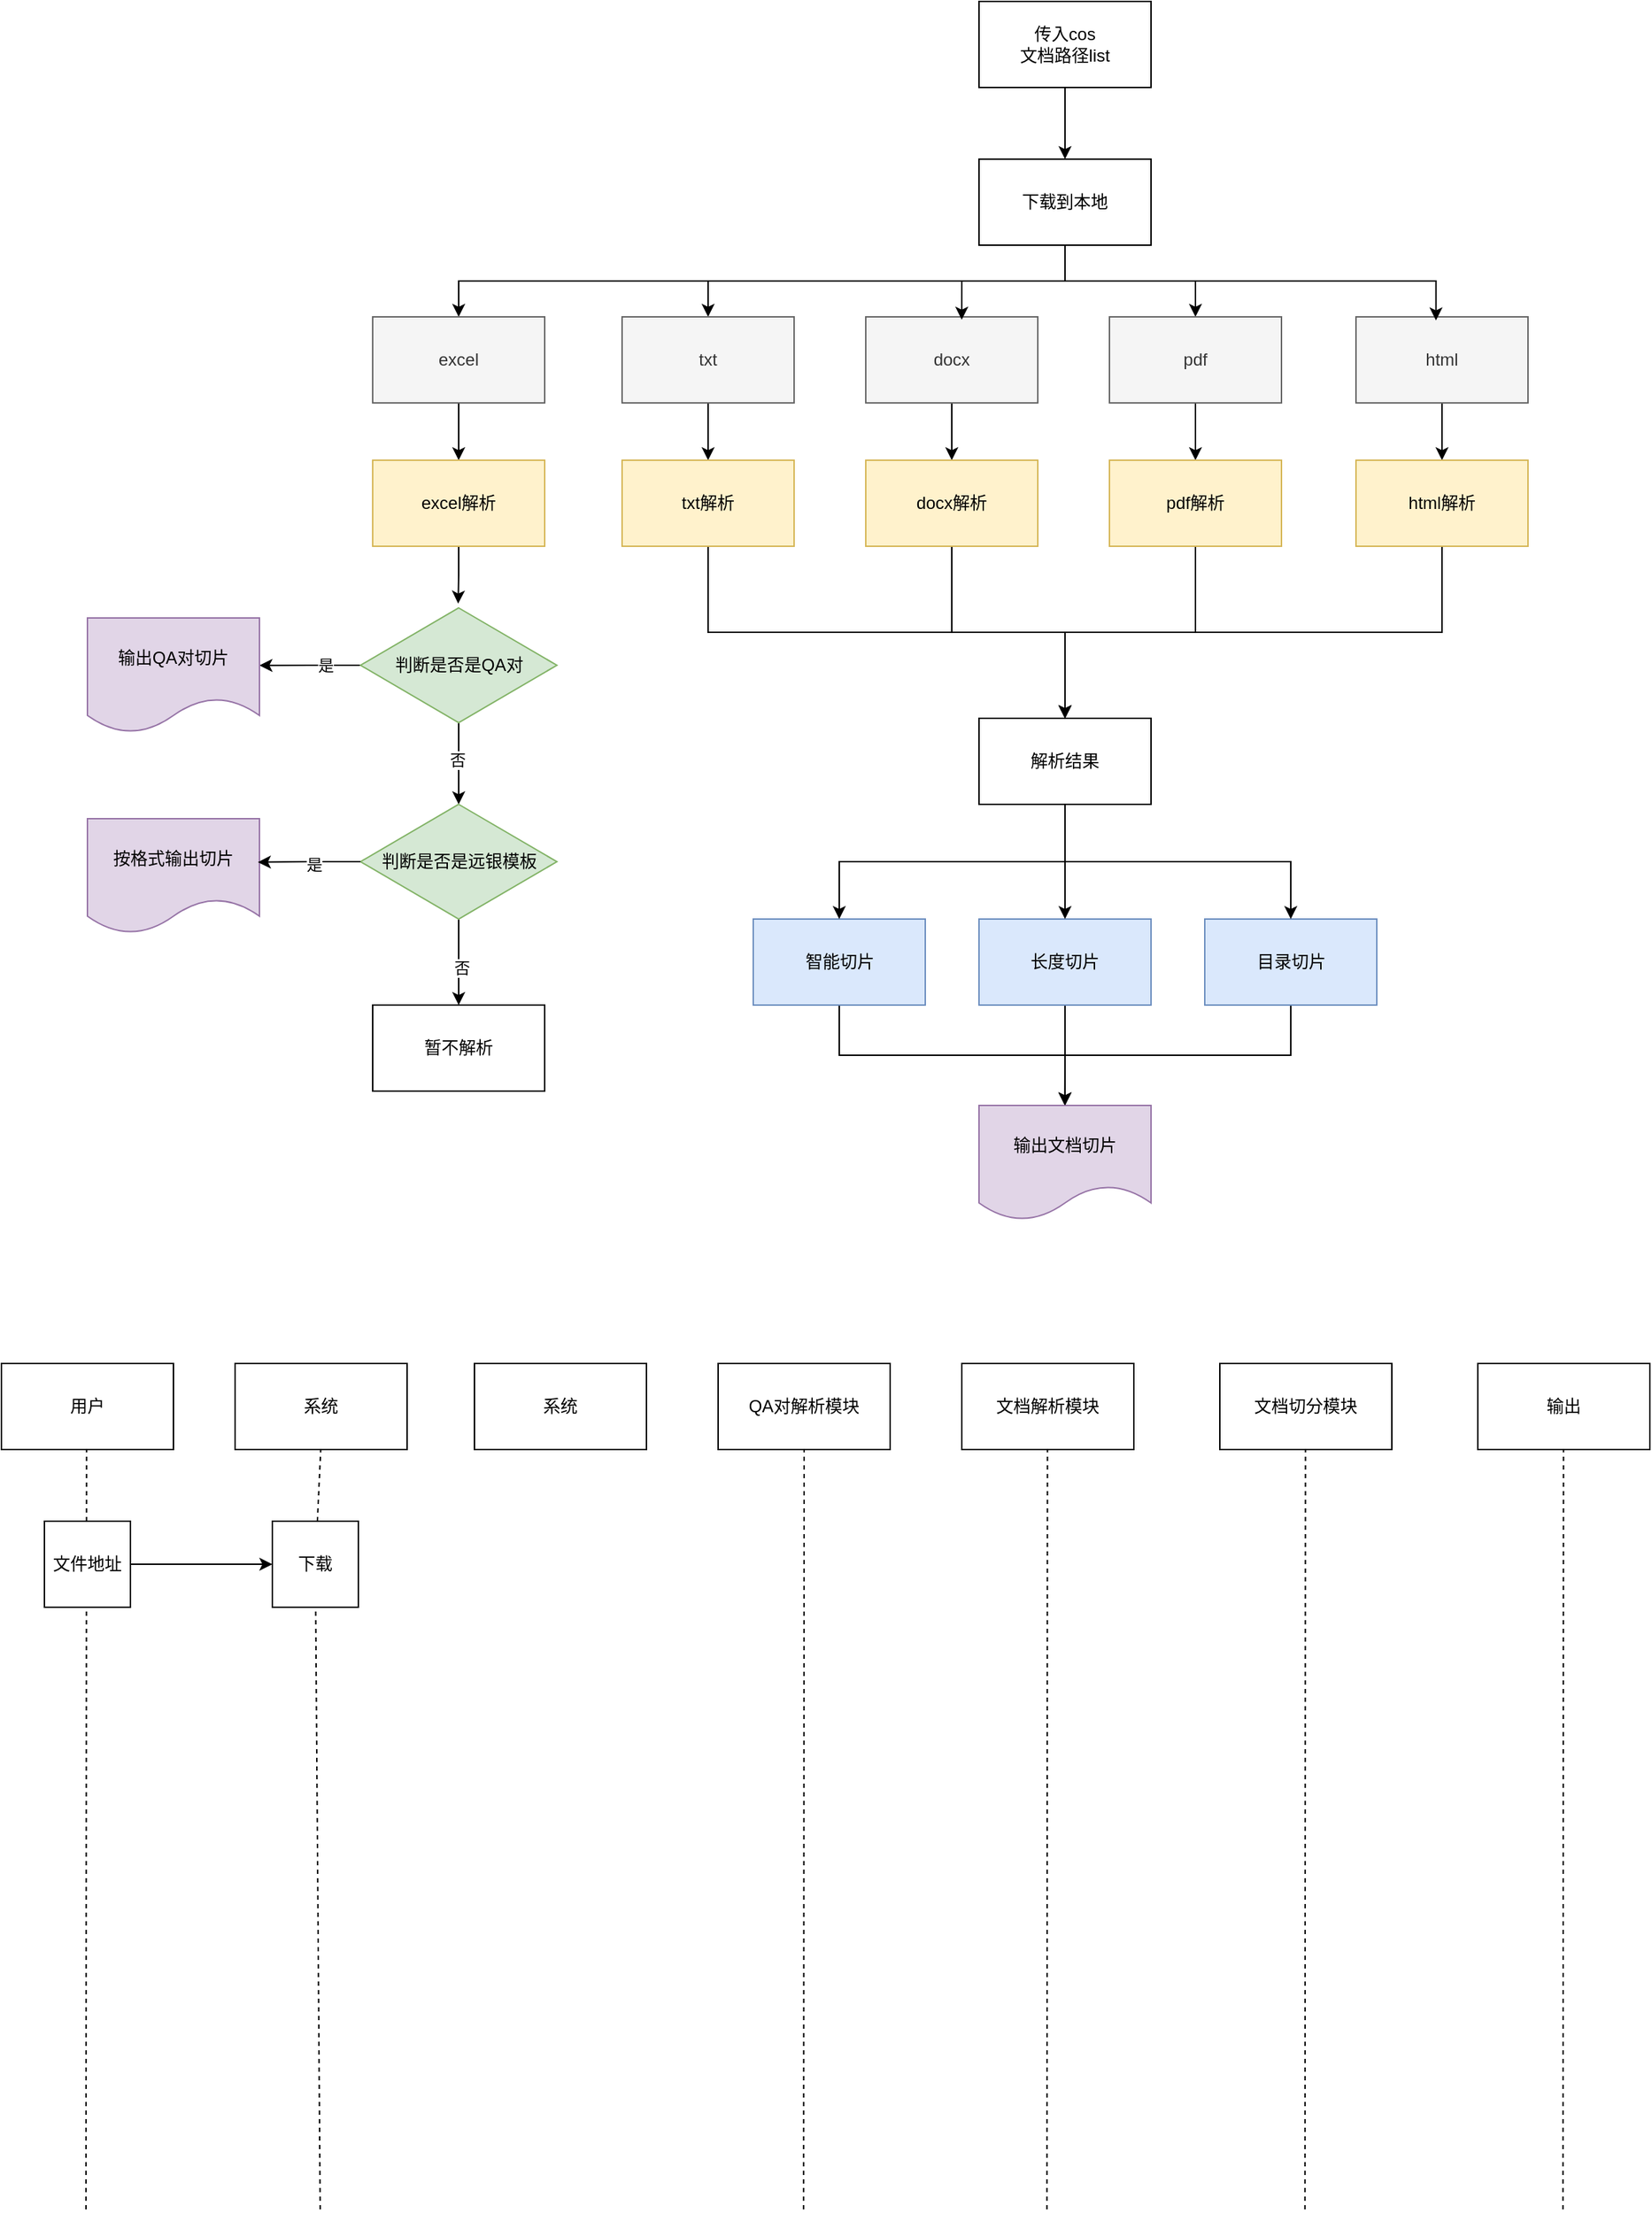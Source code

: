 <mxfile version="24.7.6">
  <diagram name="第 1 页" id="BBgEHPQNoC2N4WVK9qNN">
    <mxGraphModel dx="1562" dy="905" grid="1" gridSize="10" guides="1" tooltips="1" connect="1" arrows="1" fold="1" page="1" pageScale="1" pageWidth="827" pageHeight="1169" math="0" shadow="0">
      <root>
        <mxCell id="0" />
        <mxCell id="1" parent="0" />
        <mxCell id="mm3s2vX46m0GqBqT8NJF-1" style="edgeStyle=orthogonalEdgeStyle;rounded=0;orthogonalLoop=1;jettySize=auto;html=1;exitX=0.5;exitY=1;exitDx=0;exitDy=0;entryX=0.5;entryY=0;entryDx=0;entryDy=0;" parent="1" source="mm3s2vX46m0GqBqT8NJF-2" target="mm3s2vX46m0GqBqT8NJF-8" edge="1">
          <mxGeometry relative="1" as="geometry" />
        </mxCell>
        <mxCell id="mm3s2vX46m0GqBqT8NJF-2" value="传入cos&lt;div&gt;文档路径list&lt;/div&gt;" style="rounded=0;whiteSpace=wrap;html=1;" parent="1" vertex="1">
          <mxGeometry x="782" y="40" width="120" height="60" as="geometry" />
        </mxCell>
        <mxCell id="mm3s2vX46m0GqBqT8NJF-3" style="edgeStyle=orthogonalEdgeStyle;rounded=0;orthogonalLoop=1;jettySize=auto;html=1;exitX=0.5;exitY=1;exitDx=0;exitDy=0;entryX=0.5;entryY=0;entryDx=0;entryDy=0;" parent="1" source="mm3s2vX46m0GqBqT8NJF-8" target="mm3s2vX46m0GqBqT8NJF-14" edge="1">
          <mxGeometry relative="1" as="geometry" />
        </mxCell>
        <mxCell id="mm3s2vX46m0GqBqT8NJF-4" style="edgeStyle=orthogonalEdgeStyle;rounded=0;orthogonalLoop=1;jettySize=auto;html=1;exitX=0.5;exitY=1;exitDx=0;exitDy=0;entryX=0.5;entryY=0;entryDx=0;entryDy=0;" parent="1" source="mm3s2vX46m0GqBqT8NJF-8" target="mm3s2vX46m0GqBqT8NJF-10" edge="1">
          <mxGeometry relative="1" as="geometry" />
        </mxCell>
        <mxCell id="mm3s2vX46m0GqBqT8NJF-6" style="edgeStyle=orthogonalEdgeStyle;rounded=0;orthogonalLoop=1;jettySize=auto;html=1;exitX=0.5;exitY=1;exitDx=0;exitDy=0;" parent="1" source="mm3s2vX46m0GqBqT8NJF-8" target="mm3s2vX46m0GqBqT8NJF-39" edge="1">
          <mxGeometry relative="1" as="geometry" />
        </mxCell>
        <mxCell id="mm3s2vX46m0GqBqT8NJF-8" value="下载到本地" style="rounded=0;whiteSpace=wrap;html=1;" parent="1" vertex="1">
          <mxGeometry x="782" y="150" width="120" height="60" as="geometry" />
        </mxCell>
        <mxCell id="mm3s2vX46m0GqBqT8NJF-9" style="edgeStyle=orthogonalEdgeStyle;rounded=0;orthogonalLoop=1;jettySize=auto;html=1;exitX=0.5;exitY=1;exitDx=0;exitDy=0;entryX=0.5;entryY=0;entryDx=0;entryDy=0;" parent="1" source="mm3s2vX46m0GqBqT8NJF-10" target="mm3s2vX46m0GqBqT8NJF-59" edge="1">
          <mxGeometry relative="1" as="geometry" />
        </mxCell>
        <mxCell id="mm3s2vX46m0GqBqT8NJF-10" value="txt" style="rounded=0;whiteSpace=wrap;html=1;fillColor=#f5f5f5;fontColor=#333333;strokeColor=#666666;" parent="1" vertex="1">
          <mxGeometry x="533" y="260" width="120" height="60" as="geometry" />
        </mxCell>
        <mxCell id="mm3s2vX46m0GqBqT8NJF-11" style="edgeStyle=orthogonalEdgeStyle;rounded=0;orthogonalLoop=1;jettySize=auto;html=1;exitX=0.5;exitY=1;exitDx=0;exitDy=0;entryX=0.5;entryY=0;entryDx=0;entryDy=0;" parent="1" source="mm3s2vX46m0GqBqT8NJF-12" target="mm3s2vX46m0GqBqT8NJF-57" edge="1">
          <mxGeometry relative="1" as="geometry" />
        </mxCell>
        <mxCell id="mm3s2vX46m0GqBqT8NJF-12" value="docx" style="rounded=0;whiteSpace=wrap;html=1;fillColor=#f5f5f5;fontColor=#333333;strokeColor=#666666;" parent="1" vertex="1">
          <mxGeometry x="703" y="260" width="120" height="60" as="geometry" />
        </mxCell>
        <mxCell id="mm3s2vX46m0GqBqT8NJF-13" style="edgeStyle=orthogonalEdgeStyle;rounded=0;orthogonalLoop=1;jettySize=auto;html=1;exitX=0.5;exitY=1;exitDx=0;exitDy=0;entryX=0.5;entryY=0;entryDx=0;entryDy=0;" parent="1" source="mm3s2vX46m0GqBqT8NJF-14" target="mm3s2vX46m0GqBqT8NJF-75" edge="1">
          <mxGeometry relative="1" as="geometry" />
        </mxCell>
        <mxCell id="mm3s2vX46m0GqBqT8NJF-14" value="pdf" style="rounded=0;whiteSpace=wrap;html=1;fillColor=#f5f5f5;fontColor=#333333;strokeColor=#666666;" parent="1" vertex="1">
          <mxGeometry x="873" y="260" width="120" height="60" as="geometry" />
        </mxCell>
        <mxCell id="mm3s2vX46m0GqBqT8NJF-15" style="edgeStyle=orthogonalEdgeStyle;rounded=0;orthogonalLoop=1;jettySize=auto;html=1;exitX=0.5;exitY=1;exitDx=0;exitDy=0;" parent="1" source="mm3s2vX46m0GqBqT8NJF-16" target="mm3s2vX46m0GqBqT8NJF-50" edge="1">
          <mxGeometry relative="1" as="geometry" />
        </mxCell>
        <mxCell id="mm3s2vX46m0GqBqT8NJF-16" value="html" style="rounded=0;whiteSpace=wrap;html=1;fillColor=#f5f5f5;fontColor=#333333;strokeColor=#666666;" parent="1" vertex="1">
          <mxGeometry x="1045" y="260" width="120" height="60" as="geometry" />
        </mxCell>
        <mxCell id="mm3s2vX46m0GqBqT8NJF-17" style="edgeStyle=orthogonalEdgeStyle;rounded=0;orthogonalLoop=1;jettySize=auto;html=1;exitX=0.5;exitY=1;exitDx=0;exitDy=0;entryX=0.558;entryY=0.033;entryDx=0;entryDy=0;entryPerimeter=0;" parent="1" source="mm3s2vX46m0GqBqT8NJF-8" target="mm3s2vX46m0GqBqT8NJF-12" edge="1">
          <mxGeometry relative="1" as="geometry" />
        </mxCell>
        <mxCell id="mm3s2vX46m0GqBqT8NJF-18" style="edgeStyle=orthogonalEdgeStyle;rounded=0;orthogonalLoop=1;jettySize=auto;html=1;exitX=0.5;exitY=1;exitDx=0;exitDy=0;entryX=0.465;entryY=0.041;entryDx=0;entryDy=0;entryPerimeter=0;" parent="1" source="mm3s2vX46m0GqBqT8NJF-8" target="mm3s2vX46m0GqBqT8NJF-16" edge="1">
          <mxGeometry relative="1" as="geometry" />
        </mxCell>
        <mxCell id="mm3s2vX46m0GqBqT8NJF-38" style="edgeStyle=orthogonalEdgeStyle;rounded=0;orthogonalLoop=1;jettySize=auto;html=1;exitX=0.5;exitY=1;exitDx=0;exitDy=0;entryX=0.5;entryY=0;entryDx=0;entryDy=0;" parent="1" source="mm3s2vX46m0GqBqT8NJF-39" target="mm3s2vX46m0GqBqT8NJF-54" edge="1">
          <mxGeometry relative="1" as="geometry" />
        </mxCell>
        <mxCell id="mm3s2vX46m0GqBqT8NJF-39" value="excel" style="rounded=0;whiteSpace=wrap;html=1;fillColor=#f5f5f5;fontColor=#333333;strokeColor=#666666;" parent="1" vertex="1">
          <mxGeometry x="359" y="260" width="120" height="60" as="geometry" />
        </mxCell>
        <mxCell id="mm3s2vX46m0GqBqT8NJF-44" style="edgeStyle=orthogonalEdgeStyle;rounded=0;orthogonalLoop=1;jettySize=auto;html=1;exitX=0;exitY=0.5;exitDx=0;exitDy=0;" parent="1" source="mm3s2vX46m0GqBqT8NJF-48" edge="1">
          <mxGeometry relative="1" as="geometry">
            <mxPoint x="280" y="503.105" as="targetPoint" />
          </mxGeometry>
        </mxCell>
        <mxCell id="mm3s2vX46m0GqBqT8NJF-45" value="是" style="edgeLabel;html=1;align=center;verticalAlign=middle;resizable=0;points=[];" parent="mm3s2vX46m0GqBqT8NJF-44" vertex="1" connectable="0">
          <mxGeometry x="-0.31" relative="1" as="geometry">
            <mxPoint as="offset" />
          </mxGeometry>
        </mxCell>
        <mxCell id="mm3s2vX46m0GqBqT8NJF-93" style="edgeStyle=orthogonalEdgeStyle;rounded=0;orthogonalLoop=1;jettySize=auto;html=1;exitX=0.5;exitY=1;exitDx=0;exitDy=0;entryX=0.5;entryY=0;entryDx=0;entryDy=0;" parent="1" source="mm3s2vX46m0GqBqT8NJF-48" target="mm3s2vX46m0GqBqT8NJF-92" edge="1">
          <mxGeometry relative="1" as="geometry" />
        </mxCell>
        <mxCell id="mm3s2vX46m0GqBqT8NJF-98" value="否" style="edgeLabel;html=1;align=center;verticalAlign=middle;resizable=0;points=[];" parent="mm3s2vX46m0GqBqT8NJF-93" vertex="1" connectable="0">
          <mxGeometry x="-0.08" y="-1" relative="1" as="geometry">
            <mxPoint as="offset" />
          </mxGeometry>
        </mxCell>
        <mxCell id="mm3s2vX46m0GqBqT8NJF-48" value="判断是否是QA对" style="rhombus;whiteSpace=wrap;html=1;fillColor=#d5e8d4;strokeColor=#82b366;" parent="1" vertex="1">
          <mxGeometry x="350.5" y="463" width="137" height="80" as="geometry" />
        </mxCell>
        <mxCell id="mm3s2vX46m0GqBqT8NJF-106" style="edgeStyle=orthogonalEdgeStyle;rounded=0;orthogonalLoop=1;jettySize=auto;html=1;exitX=0.5;exitY=1;exitDx=0;exitDy=0;entryX=0.5;entryY=0;entryDx=0;entryDy=0;" parent="1" source="mm3s2vX46m0GqBqT8NJF-50" target="mm3s2vX46m0GqBqT8NJF-103" edge="1">
          <mxGeometry relative="1" as="geometry">
            <Array as="points">
              <mxPoint x="1105" y="480" />
              <mxPoint x="842" y="480" />
            </Array>
          </mxGeometry>
        </mxCell>
        <mxCell id="mm3s2vX46m0GqBqT8NJF-50" value="html解析" style="rounded=0;whiteSpace=wrap;html=1;fillColor=#fff2cc;strokeColor=#d6b656;" parent="1" vertex="1">
          <mxGeometry x="1045" y="360" width="120" height="60" as="geometry" />
        </mxCell>
        <mxCell id="mm3s2vX46m0GqBqT8NJF-53" style="edgeStyle=orthogonalEdgeStyle;rounded=0;orthogonalLoop=1;jettySize=auto;html=1;exitX=0.5;exitY=1;exitDx=0;exitDy=0;" parent="1" source="mm3s2vX46m0GqBqT8NJF-54" edge="1">
          <mxGeometry relative="1" as="geometry">
            <mxPoint x="418.632" y="460" as="targetPoint" />
          </mxGeometry>
        </mxCell>
        <mxCell id="mm3s2vX46m0GqBqT8NJF-54" value="excel解析" style="rounded=0;whiteSpace=wrap;html=1;fillColor=#fff2cc;strokeColor=#d6b656;" parent="1" vertex="1">
          <mxGeometry x="359" y="360" width="120" height="60" as="geometry" />
        </mxCell>
        <mxCell id="mm3s2vX46m0GqBqT8NJF-55" value="输出QA对切片" style="shape=document;whiteSpace=wrap;html=1;boundedLbl=1;fillColor=#e1d5e7;strokeColor=#9673a6;" parent="1" vertex="1">
          <mxGeometry x="160" y="470" width="120" height="80" as="geometry" />
        </mxCell>
        <mxCell id="mm3s2vX46m0GqBqT8NJF-104" style="edgeStyle=orthogonalEdgeStyle;rounded=0;orthogonalLoop=1;jettySize=auto;html=1;exitX=0.5;exitY=1;exitDx=0;exitDy=0;entryX=0.5;entryY=0;entryDx=0;entryDy=0;" parent="1" source="mm3s2vX46m0GqBqT8NJF-57" target="mm3s2vX46m0GqBqT8NJF-103" edge="1">
          <mxGeometry relative="1" as="geometry" />
        </mxCell>
        <mxCell id="mm3s2vX46m0GqBqT8NJF-57" value="docx解析" style="rounded=0;whiteSpace=wrap;html=1;fillColor=#fff2cc;strokeColor=#d6b656;" parent="1" vertex="1">
          <mxGeometry x="703" y="360" width="120" height="60" as="geometry" />
        </mxCell>
        <mxCell id="mm3s2vX46m0GqBqT8NJF-102" style="edgeStyle=orthogonalEdgeStyle;rounded=0;orthogonalLoop=1;jettySize=auto;html=1;exitX=0.5;exitY=1;exitDx=0;exitDy=0;entryX=0.5;entryY=0;entryDx=0;entryDy=0;" parent="1" source="mm3s2vX46m0GqBqT8NJF-59" target="mm3s2vX46m0GqBqT8NJF-103" edge="1">
          <mxGeometry relative="1" as="geometry">
            <mxPoint x="840" y="530" as="targetPoint" />
          </mxGeometry>
        </mxCell>
        <mxCell id="mm3s2vX46m0GqBqT8NJF-59" value="txt解析" style="rounded=0;whiteSpace=wrap;html=1;fillColor=#fff2cc;strokeColor=#d6b656;" parent="1" vertex="1">
          <mxGeometry x="533" y="360" width="120" height="60" as="geometry" />
        </mxCell>
        <mxCell id="mm3s2vX46m0GqBqT8NJF-111" style="edgeStyle=orthogonalEdgeStyle;rounded=0;orthogonalLoop=1;jettySize=auto;html=1;exitX=0.5;exitY=1;exitDx=0;exitDy=0;entryX=0.5;entryY=0;entryDx=0;entryDy=0;" parent="1" source="mm3s2vX46m0GqBqT8NJF-63" target="mm3s2vX46m0GqBqT8NJF-71" edge="1">
          <mxGeometry relative="1" as="geometry" />
        </mxCell>
        <mxCell id="mm3s2vX46m0GqBqT8NJF-63" value="智能切片" style="rounded=0;whiteSpace=wrap;html=1;fillColor=#dae8fc;strokeColor=#6c8ebf;" parent="1" vertex="1">
          <mxGeometry x="624.5" y="680" width="120" height="60" as="geometry" />
        </mxCell>
        <mxCell id="mm3s2vX46m0GqBqT8NJF-112" style="edgeStyle=orthogonalEdgeStyle;rounded=0;orthogonalLoop=1;jettySize=auto;html=1;exitX=0.5;exitY=1;exitDx=0;exitDy=0;" parent="1" source="mm3s2vX46m0GqBqT8NJF-70" edge="1">
          <mxGeometry relative="1" as="geometry">
            <mxPoint x="841.842" y="810" as="targetPoint" />
          </mxGeometry>
        </mxCell>
        <mxCell id="mm3s2vX46m0GqBqT8NJF-70" value="长度切片" style="rounded=0;whiteSpace=wrap;html=1;fillColor=#dae8fc;strokeColor=#6c8ebf;" parent="1" vertex="1">
          <mxGeometry x="782" y="680" width="120" height="60" as="geometry" />
        </mxCell>
        <mxCell id="mm3s2vX46m0GqBqT8NJF-71" value="输出文档切片" style="shape=document;whiteSpace=wrap;html=1;boundedLbl=1;fillColor=#e1d5e7;strokeColor=#9673a6;" parent="1" vertex="1">
          <mxGeometry x="782" y="810" width="120" height="80" as="geometry" />
        </mxCell>
        <mxCell id="mm3s2vX46m0GqBqT8NJF-107" style="edgeStyle=orthogonalEdgeStyle;rounded=0;orthogonalLoop=1;jettySize=auto;html=1;exitX=0.5;exitY=1;exitDx=0;exitDy=0;entryX=0.5;entryY=0;entryDx=0;entryDy=0;" parent="1" source="mm3s2vX46m0GqBqT8NJF-75" target="mm3s2vX46m0GqBqT8NJF-103" edge="1">
          <mxGeometry relative="1" as="geometry" />
        </mxCell>
        <mxCell id="mm3s2vX46m0GqBqT8NJF-75" value="pdf解析" style="rounded=0;whiteSpace=wrap;html=1;fillColor=#fff2cc;strokeColor=#d6b656;" parent="1" vertex="1">
          <mxGeometry x="873" y="360" width="120" height="60" as="geometry" />
        </mxCell>
        <mxCell id="mm3s2vX46m0GqBqT8NJF-113" style="edgeStyle=orthogonalEdgeStyle;rounded=0;orthogonalLoop=1;jettySize=auto;html=1;exitX=0.5;exitY=1;exitDx=0;exitDy=0;entryX=0.5;entryY=0;entryDx=0;entryDy=0;" parent="1" source="mm3s2vX46m0GqBqT8NJF-90" target="mm3s2vX46m0GqBqT8NJF-71" edge="1">
          <mxGeometry relative="1" as="geometry" />
        </mxCell>
        <mxCell id="mm3s2vX46m0GqBqT8NJF-90" value="目录切片" style="rounded=0;whiteSpace=wrap;html=1;fillColor=#dae8fc;strokeColor=#6c8ebf;" parent="1" vertex="1">
          <mxGeometry x="939.5" y="680" width="120" height="60" as="geometry" />
        </mxCell>
        <mxCell id="mm3s2vX46m0GqBqT8NJF-97" style="edgeStyle=orthogonalEdgeStyle;rounded=0;orthogonalLoop=1;jettySize=auto;html=1;exitX=0.5;exitY=1;exitDx=0;exitDy=0;" parent="1" source="mm3s2vX46m0GqBqT8NJF-92" edge="1">
          <mxGeometry relative="1" as="geometry">
            <mxPoint x="419" y="740" as="targetPoint" />
          </mxGeometry>
        </mxCell>
        <mxCell id="mm3s2vX46m0GqBqT8NJF-99" value="否" style="edgeLabel;html=1;align=center;verticalAlign=middle;resizable=0;points=[];" parent="mm3s2vX46m0GqBqT8NJF-97" vertex="1" connectable="0">
          <mxGeometry x="0.124" y="1" relative="1" as="geometry">
            <mxPoint as="offset" />
          </mxGeometry>
        </mxCell>
        <mxCell id="mm3s2vX46m0GqBqT8NJF-92" value="判断是否是远银模板" style="rhombus;whiteSpace=wrap;html=1;fillColor=#d5e8d4;strokeColor=#82b366;" parent="1" vertex="1">
          <mxGeometry x="350.5" y="600" width="137" height="80" as="geometry" />
        </mxCell>
        <mxCell id="mm3s2vX46m0GqBqT8NJF-94" value="按格式输出切片" style="shape=document;whiteSpace=wrap;html=1;boundedLbl=1;fillColor=#e1d5e7;strokeColor=#9673a6;" parent="1" vertex="1">
          <mxGeometry x="160" y="610" width="120" height="80" as="geometry" />
        </mxCell>
        <mxCell id="mm3s2vX46m0GqBqT8NJF-95" style="edgeStyle=orthogonalEdgeStyle;rounded=0;orthogonalLoop=1;jettySize=auto;html=1;exitX=0;exitY=0.5;exitDx=0;exitDy=0;entryX=0.991;entryY=0.379;entryDx=0;entryDy=0;entryPerimeter=0;" parent="1" source="mm3s2vX46m0GqBqT8NJF-92" target="mm3s2vX46m0GqBqT8NJF-94" edge="1">
          <mxGeometry relative="1" as="geometry" />
        </mxCell>
        <mxCell id="mm3s2vX46m0GqBqT8NJF-96" value="是" style="edgeLabel;html=1;align=center;verticalAlign=middle;resizable=0;points=[];" parent="mm3s2vX46m0GqBqT8NJF-95" vertex="1" connectable="0">
          <mxGeometry x="-0.056" y="2" relative="1" as="geometry">
            <mxPoint x="1" as="offset" />
          </mxGeometry>
        </mxCell>
        <mxCell id="mm3s2vX46m0GqBqT8NJF-101" value="暂不解析" style="rounded=0;whiteSpace=wrap;html=1;" parent="1" vertex="1">
          <mxGeometry x="359" y="740" width="120" height="60" as="geometry" />
        </mxCell>
        <mxCell id="mm3s2vX46m0GqBqT8NJF-108" style="edgeStyle=orthogonalEdgeStyle;rounded=0;orthogonalLoop=1;jettySize=auto;html=1;exitX=0.5;exitY=1;exitDx=0;exitDy=0;entryX=0.5;entryY=0;entryDx=0;entryDy=0;" parent="1" source="mm3s2vX46m0GqBqT8NJF-103" target="mm3s2vX46m0GqBqT8NJF-63" edge="1">
          <mxGeometry relative="1" as="geometry" />
        </mxCell>
        <mxCell id="mm3s2vX46m0GqBqT8NJF-109" style="edgeStyle=orthogonalEdgeStyle;rounded=0;orthogonalLoop=1;jettySize=auto;html=1;exitX=0.5;exitY=1;exitDx=0;exitDy=0;entryX=0.5;entryY=0;entryDx=0;entryDy=0;" parent="1" source="mm3s2vX46m0GqBqT8NJF-103" target="mm3s2vX46m0GqBqT8NJF-70" edge="1">
          <mxGeometry relative="1" as="geometry" />
        </mxCell>
        <mxCell id="mm3s2vX46m0GqBqT8NJF-110" style="edgeStyle=orthogonalEdgeStyle;rounded=0;orthogonalLoop=1;jettySize=auto;html=1;exitX=0.5;exitY=1;exitDx=0;exitDy=0;entryX=0.5;entryY=0;entryDx=0;entryDy=0;" parent="1" source="mm3s2vX46m0GqBqT8NJF-103" target="mm3s2vX46m0GqBqT8NJF-90" edge="1">
          <mxGeometry relative="1" as="geometry" />
        </mxCell>
        <mxCell id="mm3s2vX46m0GqBqT8NJF-103" value="解析结果" style="rounded=0;whiteSpace=wrap;html=1;" parent="1" vertex="1">
          <mxGeometry x="782" y="540" width="120" height="60" as="geometry" />
        </mxCell>
        <mxCell id="mp_TRMHKgCI7BymeRQ6v-1" value="用户" style="rounded=0;whiteSpace=wrap;html=1;" vertex="1" parent="1">
          <mxGeometry x="100" y="990" width="120" height="60" as="geometry" />
        </mxCell>
        <mxCell id="mp_TRMHKgCI7BymeRQ6v-2" value="系统" style="rounded=0;whiteSpace=wrap;html=1;" vertex="1" parent="1">
          <mxGeometry x="263" y="990" width="120" height="60" as="geometry" />
        </mxCell>
        <mxCell id="mp_TRMHKgCI7BymeRQ6v-3" value="文档解析模块" style="rounded=0;whiteSpace=wrap;html=1;" vertex="1" parent="1">
          <mxGeometry x="770" y="990" width="120" height="60" as="geometry" />
        </mxCell>
        <mxCell id="mp_TRMHKgCI7BymeRQ6v-4" value="文档切分模块" style="rounded=0;whiteSpace=wrap;html=1;" vertex="1" parent="1">
          <mxGeometry x="950" y="990" width="120" height="60" as="geometry" />
        </mxCell>
        <mxCell id="mp_TRMHKgCI7BymeRQ6v-5" value="QA对解析模块" style="rounded=0;whiteSpace=wrap;html=1;" vertex="1" parent="1">
          <mxGeometry x="600" y="990" width="120" height="60" as="geometry" />
        </mxCell>
        <mxCell id="mp_TRMHKgCI7BymeRQ6v-6" value="输出" style="rounded=0;whiteSpace=wrap;html=1;" vertex="1" parent="1">
          <mxGeometry x="1130" y="990" width="120" height="60" as="geometry" />
        </mxCell>
        <mxCell id="mp_TRMHKgCI7BymeRQ6v-8" value="" style="endArrow=none;dashed=1;html=1;rounded=0;" edge="1" parent="1">
          <mxGeometry width="50" height="50" relative="1" as="geometry">
            <mxPoint x="159" y="1580" as="sourcePoint" />
            <mxPoint x="159.38" y="1050" as="targetPoint" />
          </mxGeometry>
        </mxCell>
        <mxCell id="mp_TRMHKgCI7BymeRQ6v-9" value="" style="endArrow=none;dashed=1;html=1;rounded=0;" edge="1" parent="1" source="mp_TRMHKgCI7BymeRQ6v-15">
          <mxGeometry width="50" height="50" relative="1" as="geometry">
            <mxPoint x="322.38" y="1580" as="sourcePoint" />
            <mxPoint x="322.76" y="1050" as="targetPoint" />
          </mxGeometry>
        </mxCell>
        <mxCell id="mp_TRMHKgCI7BymeRQ6v-10" value="" style="endArrow=none;dashed=1;html=1;rounded=0;" edge="1" parent="1">
          <mxGeometry width="50" height="50" relative="1" as="geometry">
            <mxPoint x="659.63" y="1580" as="sourcePoint" />
            <mxPoint x="660.01" y="1050" as="targetPoint" />
          </mxGeometry>
        </mxCell>
        <mxCell id="mp_TRMHKgCI7BymeRQ6v-11" value="" style="endArrow=none;dashed=1;html=1;rounded=0;" edge="1" parent="1">
          <mxGeometry width="50" height="50" relative="1" as="geometry">
            <mxPoint x="829.37" y="1580" as="sourcePoint" />
            <mxPoint x="829.75" y="1050" as="targetPoint" />
          </mxGeometry>
        </mxCell>
        <mxCell id="mp_TRMHKgCI7BymeRQ6v-12" value="" style="endArrow=none;dashed=1;html=1;rounded=0;" edge="1" parent="1">
          <mxGeometry width="50" height="50" relative="1" as="geometry">
            <mxPoint x="1009.38" y="1580" as="sourcePoint" />
            <mxPoint x="1009.76" y="1050" as="targetPoint" />
          </mxGeometry>
        </mxCell>
        <mxCell id="mp_TRMHKgCI7BymeRQ6v-13" value="" style="endArrow=none;dashed=1;html=1;rounded=0;" edge="1" parent="1">
          <mxGeometry width="50" height="50" relative="1" as="geometry">
            <mxPoint x="1189.38" y="1580" as="sourcePoint" />
            <mxPoint x="1189.76" y="1050" as="targetPoint" />
          </mxGeometry>
        </mxCell>
        <mxCell id="mp_TRMHKgCI7BymeRQ6v-17" style="edgeStyle=orthogonalEdgeStyle;rounded=0;orthogonalLoop=1;jettySize=auto;html=1;exitX=1;exitY=0.5;exitDx=0;exitDy=0;entryX=0;entryY=0.5;entryDx=0;entryDy=0;" edge="1" parent="1" source="mp_TRMHKgCI7BymeRQ6v-14" target="mp_TRMHKgCI7BymeRQ6v-15">
          <mxGeometry relative="1" as="geometry" />
        </mxCell>
        <mxCell id="mp_TRMHKgCI7BymeRQ6v-14" value="文件地址" style="rounded=0;whiteSpace=wrap;html=1;" vertex="1" parent="1">
          <mxGeometry x="130" y="1100" width="60" height="60" as="geometry" />
        </mxCell>
        <mxCell id="mp_TRMHKgCI7BymeRQ6v-16" value="" style="endArrow=none;dashed=1;html=1;rounded=0;" edge="1" parent="1" target="mp_TRMHKgCI7BymeRQ6v-15">
          <mxGeometry width="50" height="50" relative="1" as="geometry">
            <mxPoint x="322.38" y="1580" as="sourcePoint" />
            <mxPoint x="322.76" y="1050" as="targetPoint" />
          </mxGeometry>
        </mxCell>
        <mxCell id="mp_TRMHKgCI7BymeRQ6v-15" value="下载" style="rounded=0;whiteSpace=wrap;html=1;" vertex="1" parent="1">
          <mxGeometry x="289" y="1100" width="60" height="60" as="geometry" />
        </mxCell>
        <mxCell id="mp_TRMHKgCI7BymeRQ6v-20" value="系统" style="rounded=0;whiteSpace=wrap;html=1;" vertex="1" parent="1">
          <mxGeometry x="430" y="990" width="120" height="60" as="geometry" />
        </mxCell>
      </root>
    </mxGraphModel>
  </diagram>
</mxfile>
